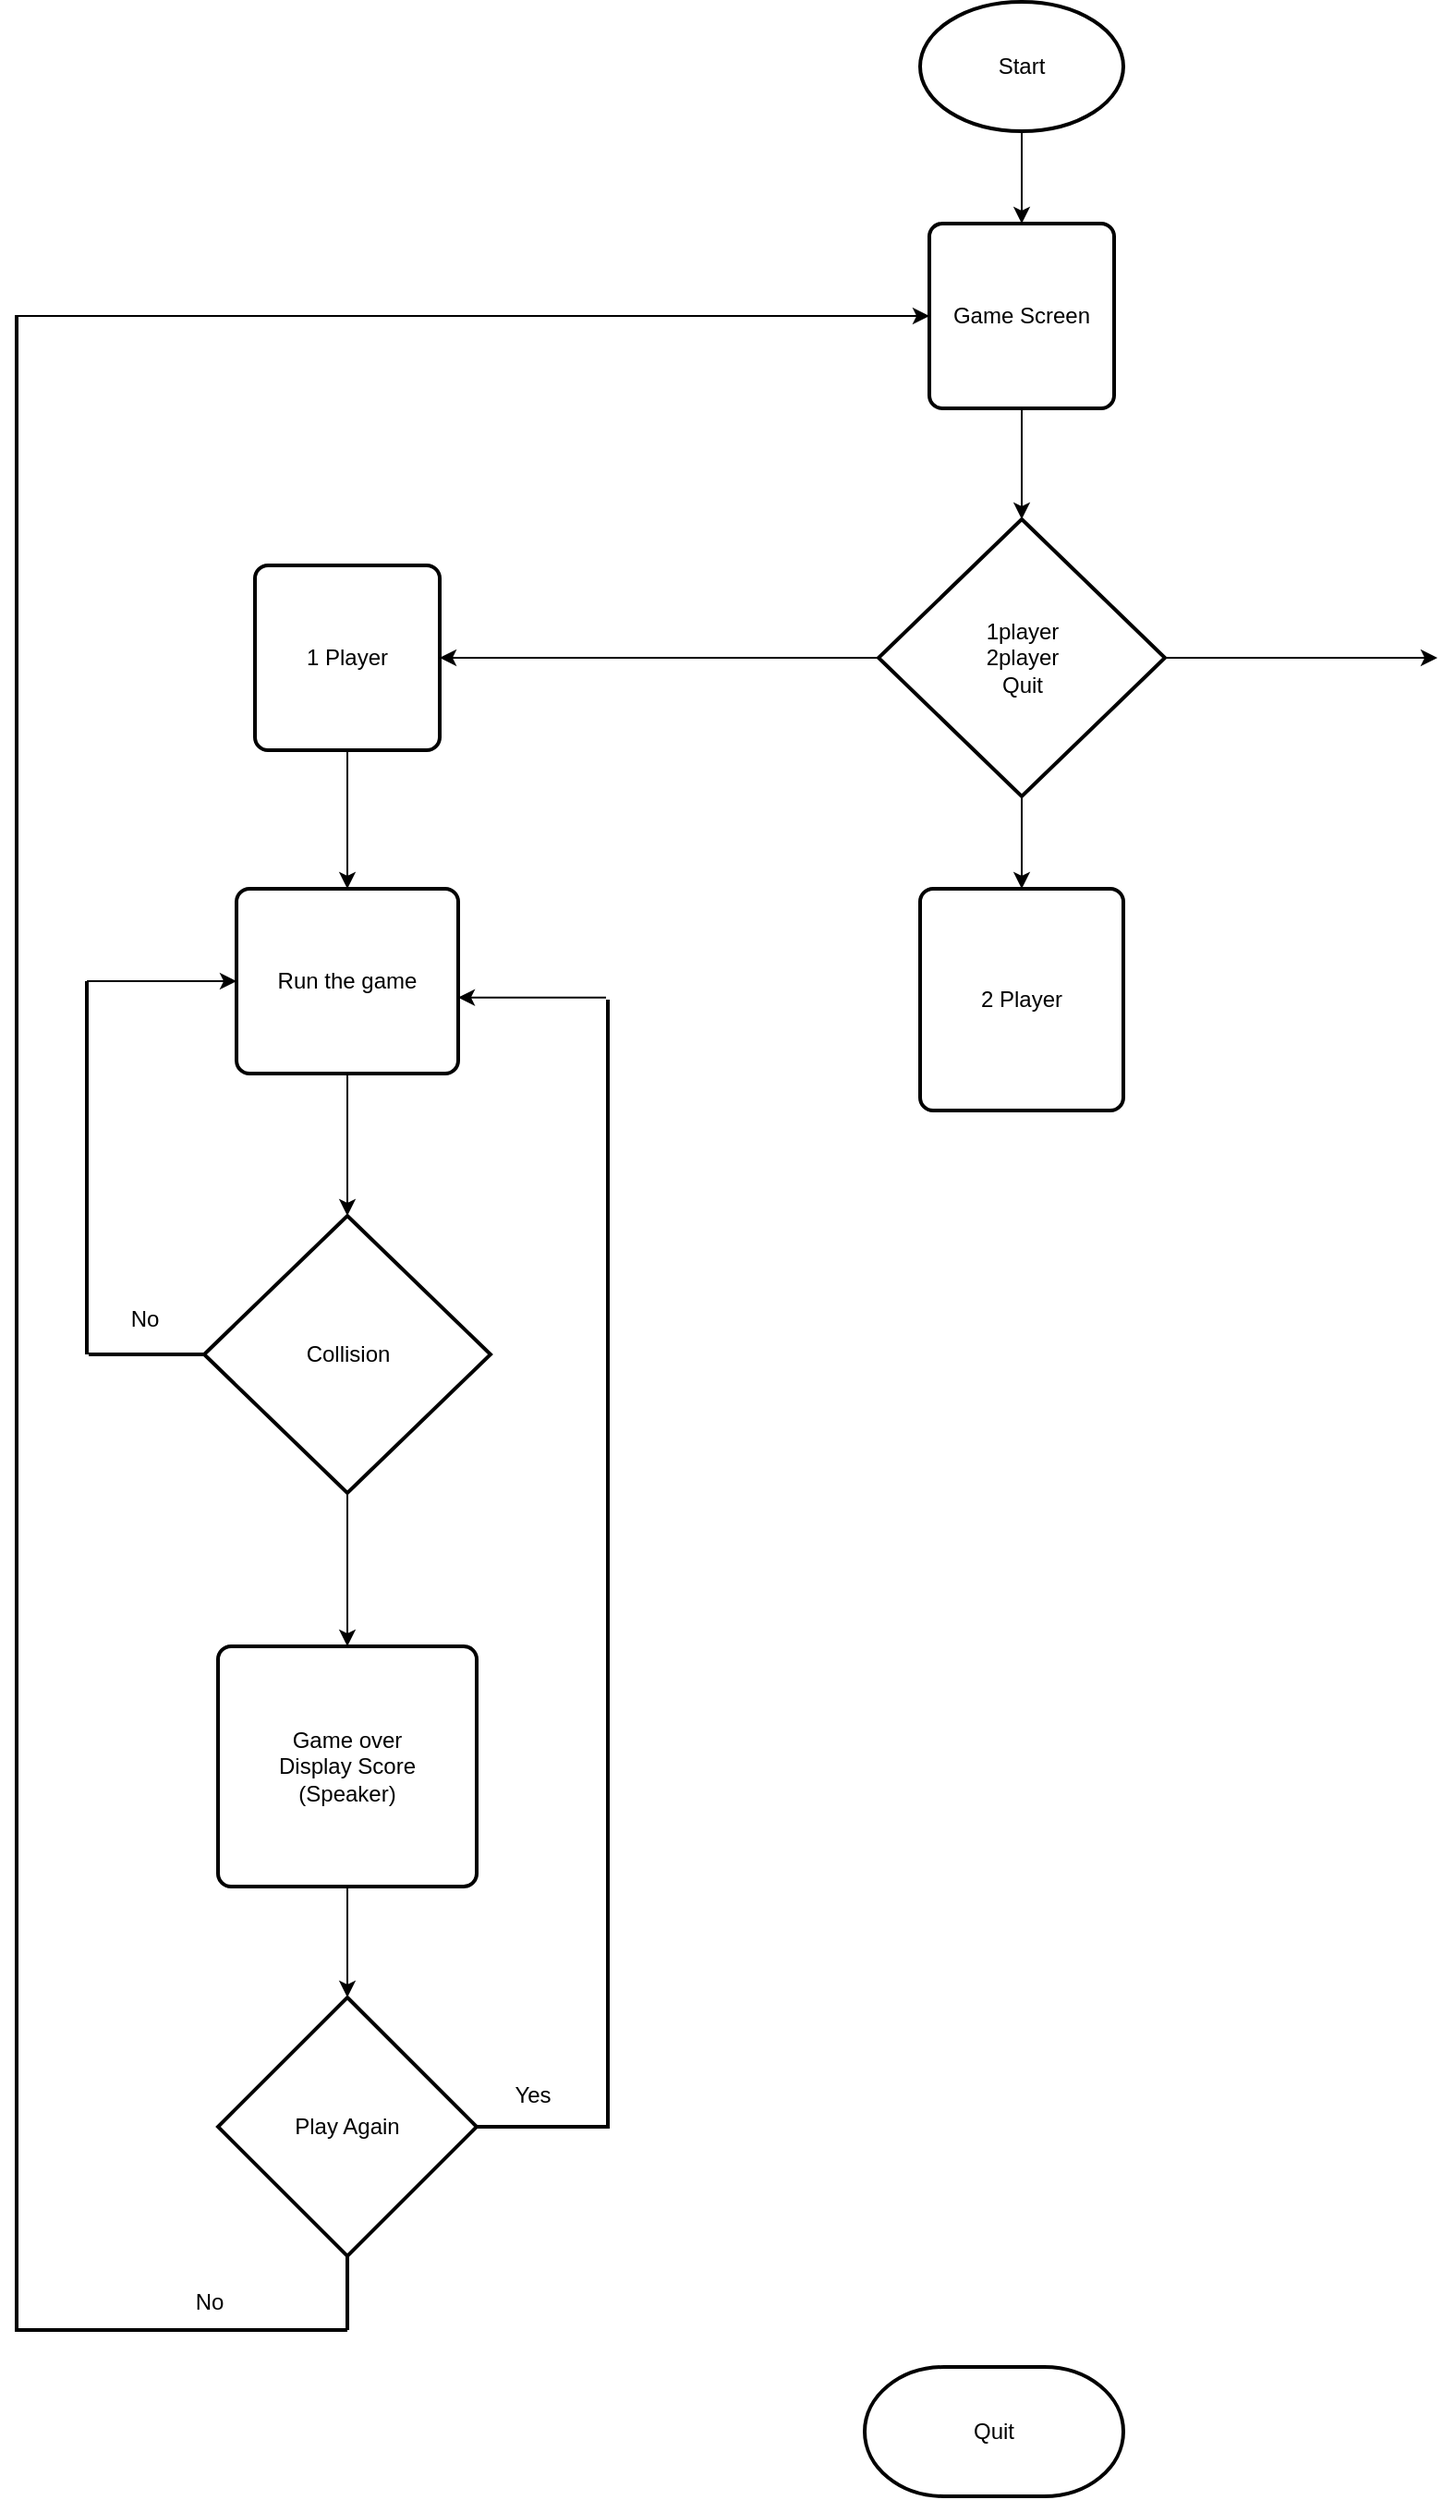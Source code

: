 <mxfile version="24.7.7">
  <diagram id="C5RBs43oDa-KdzZeNtuy" name="Page-1">
    <mxGraphModel dx="2580" dy="1382" grid="1" gridSize="10" guides="1" tooltips="1" connect="1" arrows="1" fold="1" page="1" pageScale="1" pageWidth="2339" pageHeight="3300" math="0" shadow="0">
      <root>
        <mxCell id="WIyWlLk6GJQsqaUBKTNV-0" />
        <mxCell id="WIyWlLk6GJQsqaUBKTNV-1" parent="WIyWlLk6GJQsqaUBKTNV-0" />
        <mxCell id="38oo2TJcjjMxT0UDTYOd-2" value="" style="edgeStyle=orthogonalEdgeStyle;rounded=0;orthogonalLoop=1;jettySize=auto;html=1;" edge="1" parent="WIyWlLk6GJQsqaUBKTNV-1" source="38oo2TJcjjMxT0UDTYOd-0">
          <mxGeometry relative="1" as="geometry">
            <mxPoint x="1269" y="200" as="targetPoint" />
          </mxGeometry>
        </mxCell>
        <mxCell id="38oo2TJcjjMxT0UDTYOd-0" value="Start" style="strokeWidth=2;html=1;shape=mxgraph.flowchart.start_1;whiteSpace=wrap;" vertex="1" parent="WIyWlLk6GJQsqaUBKTNV-1">
          <mxGeometry x="1214" y="80" width="110" height="70" as="geometry" />
        </mxCell>
        <mxCell id="38oo2TJcjjMxT0UDTYOd-5" value="" style="edgeStyle=orthogonalEdgeStyle;rounded=0;orthogonalLoop=1;jettySize=auto;html=1;" edge="1" parent="WIyWlLk6GJQsqaUBKTNV-1" source="38oo2TJcjjMxT0UDTYOd-3" target="38oo2TJcjjMxT0UDTYOd-4">
          <mxGeometry relative="1" as="geometry" />
        </mxCell>
        <mxCell id="38oo2TJcjjMxT0UDTYOd-3" value="Game Screen" style="rounded=1;whiteSpace=wrap;html=1;absoluteArcSize=1;arcSize=14;strokeWidth=2;" vertex="1" parent="WIyWlLk6GJQsqaUBKTNV-1">
          <mxGeometry x="1219" y="200" width="100" height="100" as="geometry" />
        </mxCell>
        <mxCell id="38oo2TJcjjMxT0UDTYOd-9" value="" style="edgeStyle=orthogonalEdgeStyle;rounded=0;orthogonalLoop=1;jettySize=auto;html=1;" edge="1" parent="WIyWlLk6GJQsqaUBKTNV-1" source="38oo2TJcjjMxT0UDTYOd-4">
          <mxGeometry relative="1" as="geometry">
            <mxPoint x="1269" y="560" as="targetPoint" />
          </mxGeometry>
        </mxCell>
        <mxCell id="38oo2TJcjjMxT0UDTYOd-12" style="edgeStyle=orthogonalEdgeStyle;rounded=0;orthogonalLoop=1;jettySize=auto;html=1;entryX=1;entryY=0.5;entryDx=0;entryDy=0;" edge="1" parent="WIyWlLk6GJQsqaUBKTNV-1" source="38oo2TJcjjMxT0UDTYOd-4" target="38oo2TJcjjMxT0UDTYOd-11">
          <mxGeometry relative="1" as="geometry">
            <mxPoint x="1024" y="435" as="targetPoint" />
          </mxGeometry>
        </mxCell>
        <mxCell id="38oo2TJcjjMxT0UDTYOd-4" value="1player&lt;div&gt;2player&lt;/div&gt;&lt;div&gt;Quit&lt;/div&gt;" style="strokeWidth=2;html=1;shape=mxgraph.flowchart.decision;whiteSpace=wrap;" vertex="1" parent="WIyWlLk6GJQsqaUBKTNV-1">
          <mxGeometry x="1191.5" y="360" width="155" height="150" as="geometry" />
        </mxCell>
        <mxCell id="38oo2TJcjjMxT0UDTYOd-7" style="edgeStyle=orthogonalEdgeStyle;rounded=0;orthogonalLoop=1;jettySize=auto;html=1;exitX=1;exitY=0.5;exitDx=0;exitDy=0;exitPerimeter=0;entryX=0;entryY=0.5;entryDx=0;entryDy=0;entryPerimeter=0;" edge="1" parent="WIyWlLk6GJQsqaUBKTNV-1" source="38oo2TJcjjMxT0UDTYOd-4">
          <mxGeometry relative="1" as="geometry">
            <mxPoint x="1494" y="435" as="targetPoint" />
          </mxGeometry>
        </mxCell>
        <mxCell id="38oo2TJcjjMxT0UDTYOd-10" value="2 Player" style="rounded=1;whiteSpace=wrap;html=1;absoluteArcSize=1;arcSize=14;strokeWidth=2;" vertex="1" parent="WIyWlLk6GJQsqaUBKTNV-1">
          <mxGeometry x="1214" y="560" width="110" height="120" as="geometry" />
        </mxCell>
        <mxCell id="38oo2TJcjjMxT0UDTYOd-14" style="edgeStyle=orthogonalEdgeStyle;rounded=0;orthogonalLoop=1;jettySize=auto;html=1;entryX=0.5;entryY=0;entryDx=0;entryDy=0;" edge="1" parent="WIyWlLk6GJQsqaUBKTNV-1" source="38oo2TJcjjMxT0UDTYOd-11">
          <mxGeometry relative="1" as="geometry">
            <mxPoint x="904" y="560" as="targetPoint" />
          </mxGeometry>
        </mxCell>
        <mxCell id="38oo2TJcjjMxT0UDTYOd-11" value="1 Player" style="rounded=1;whiteSpace=wrap;html=1;absoluteArcSize=1;arcSize=14;strokeWidth=2;" vertex="1" parent="WIyWlLk6GJQsqaUBKTNV-1">
          <mxGeometry x="854" y="385" width="100" height="100" as="geometry" />
        </mxCell>
        <mxCell id="38oo2TJcjjMxT0UDTYOd-18" value="" style="edgeStyle=orthogonalEdgeStyle;rounded=0;orthogonalLoop=1;jettySize=auto;html=1;" edge="1" parent="WIyWlLk6GJQsqaUBKTNV-1" source="38oo2TJcjjMxT0UDTYOd-15" target="38oo2TJcjjMxT0UDTYOd-17">
          <mxGeometry relative="1" as="geometry" />
        </mxCell>
        <mxCell id="38oo2TJcjjMxT0UDTYOd-15" value="Run the game" style="rounded=1;whiteSpace=wrap;html=1;absoluteArcSize=1;arcSize=14;strokeWidth=2;" vertex="1" parent="WIyWlLk6GJQsqaUBKTNV-1">
          <mxGeometry x="844" y="560" width="120" height="100" as="geometry" />
        </mxCell>
        <mxCell id="38oo2TJcjjMxT0UDTYOd-37" style="edgeStyle=orthogonalEdgeStyle;rounded=0;orthogonalLoop=1;jettySize=auto;html=1;entryX=0.5;entryY=0;entryDx=0;entryDy=0;" edge="1" parent="WIyWlLk6GJQsqaUBKTNV-1" source="38oo2TJcjjMxT0UDTYOd-17" target="38oo2TJcjjMxT0UDTYOd-36">
          <mxGeometry relative="1" as="geometry" />
        </mxCell>
        <mxCell id="38oo2TJcjjMxT0UDTYOd-17" value="Collision" style="strokeWidth=2;html=1;shape=mxgraph.flowchart.decision;whiteSpace=wrap;" vertex="1" parent="WIyWlLk6GJQsqaUBKTNV-1">
          <mxGeometry x="826.5" y="737" width="155" height="150" as="geometry" />
        </mxCell>
        <mxCell id="38oo2TJcjjMxT0UDTYOd-35" value="Quit" style="strokeWidth=2;html=1;shape=mxgraph.flowchart.terminator;whiteSpace=wrap;" vertex="1" parent="WIyWlLk6GJQsqaUBKTNV-1">
          <mxGeometry x="1184" y="1360" width="140" height="70" as="geometry" />
        </mxCell>
        <mxCell id="38oo2TJcjjMxT0UDTYOd-40" value="" style="edgeStyle=orthogonalEdgeStyle;rounded=0;orthogonalLoop=1;jettySize=auto;html=1;" edge="1" parent="WIyWlLk6GJQsqaUBKTNV-1" source="38oo2TJcjjMxT0UDTYOd-36" target="38oo2TJcjjMxT0UDTYOd-39">
          <mxGeometry relative="1" as="geometry" />
        </mxCell>
        <mxCell id="38oo2TJcjjMxT0UDTYOd-36" value="Game over&lt;br&gt;Display Score&lt;div&gt;(Speaker)&lt;/div&gt;" style="rounded=1;whiteSpace=wrap;html=1;absoluteArcSize=1;arcSize=14;strokeWidth=2;" vertex="1" parent="WIyWlLk6GJQsqaUBKTNV-1">
          <mxGeometry x="834" y="970" width="140" height="130" as="geometry" />
        </mxCell>
        <mxCell id="38oo2TJcjjMxT0UDTYOd-39" value="Play Again" style="strokeWidth=2;html=1;shape=mxgraph.flowchart.decision;whiteSpace=wrap;" vertex="1" parent="WIyWlLk6GJQsqaUBKTNV-1">
          <mxGeometry x="834" y="1160" width="140" height="140" as="geometry" />
        </mxCell>
        <mxCell id="38oo2TJcjjMxT0UDTYOd-55" value="" style="group" vertex="1" connectable="0" parent="WIyWlLk6GJQsqaUBKTNV-1">
          <mxGeometry x="758" y="610" width="68.5" height="207" as="geometry" />
        </mxCell>
        <mxCell id="38oo2TJcjjMxT0UDTYOd-29" value="" style="line;strokeWidth=2;html=1;" vertex="1" parent="38oo2TJcjjMxT0UDTYOd-55">
          <mxGeometry x="6" y="197" width="62.5" height="10" as="geometry" />
        </mxCell>
        <mxCell id="38oo2TJcjjMxT0UDTYOd-30" value="" style="line;strokeWidth=2;direction=south;html=1;" vertex="1" parent="38oo2TJcjjMxT0UDTYOd-55">
          <mxGeometry width="10" height="202" as="geometry" />
        </mxCell>
        <mxCell id="38oo2TJcjjMxT0UDTYOd-32" value="" style="endArrow=classic;html=1;rounded=0;entryX=0;entryY=0.5;entryDx=0;entryDy=0;exitX=0;exitY=0.5;exitDx=0;exitDy=0;exitPerimeter=0;" edge="1" parent="38oo2TJcjjMxT0UDTYOd-55" source="38oo2TJcjjMxT0UDTYOd-30" target="38oo2TJcjjMxT0UDTYOd-15">
          <mxGeometry width="50" height="50" relative="1" as="geometry">
            <mxPoint x="6" y="10" as="sourcePoint" />
            <mxPoint x="56" y="-40" as="targetPoint" />
          </mxGeometry>
        </mxCell>
        <mxCell id="38oo2TJcjjMxT0UDTYOd-33" value="No" style="text;html=1;align=center;verticalAlign=middle;resizable=0;points=[];autosize=1;strokeColor=none;fillColor=none;" vertex="1" parent="38oo2TJcjjMxT0UDTYOd-55">
          <mxGeometry x="16" y="168" width="40" height="30" as="geometry" />
        </mxCell>
        <mxCell id="38oo2TJcjjMxT0UDTYOd-56" value="" style="group" vertex="1" connectable="0" parent="WIyWlLk6GJQsqaUBKTNV-1">
          <mxGeometry x="964" y="618.82" width="86" height="616.18" as="geometry" />
        </mxCell>
        <mxCell id="38oo2TJcjjMxT0UDTYOd-44" value="Yes" style="text;html=1;align=center;verticalAlign=middle;resizable=0;points=[];autosize=1;strokeColor=none;fillColor=none;" vertex="1" parent="38oo2TJcjjMxT0UDTYOd-56">
          <mxGeometry x="20" y="579.18" width="40" height="30" as="geometry" />
        </mxCell>
        <mxCell id="38oo2TJcjjMxT0UDTYOd-54" value="" style="group" vertex="1" connectable="0" parent="38oo2TJcjjMxT0UDTYOd-56">
          <mxGeometry width="86" height="616.18" as="geometry" />
        </mxCell>
        <mxCell id="38oo2TJcjjMxT0UDTYOd-41" value="" style="line;strokeWidth=2;html=1;" vertex="1" parent="38oo2TJcjjMxT0UDTYOd-54">
          <mxGeometry x="10" y="606.18" width="70" height="10" as="geometry" />
        </mxCell>
        <mxCell id="38oo2TJcjjMxT0UDTYOd-42" value="" style="line;strokeWidth=2;direction=south;html=1;" vertex="1" parent="38oo2TJcjjMxT0UDTYOd-54">
          <mxGeometry x="76" y="1.18" width="10" height="611" as="geometry" />
        </mxCell>
        <mxCell id="38oo2TJcjjMxT0UDTYOd-43" value="" style="endArrow=classic;html=1;rounded=0;" edge="1" parent="38oo2TJcjjMxT0UDTYOd-54">
          <mxGeometry width="50" height="50" relative="1" as="geometry">
            <mxPoint x="80" as="sourcePoint" />
            <mxPoint as="targetPoint" />
          </mxGeometry>
        </mxCell>
        <mxCell id="38oo2TJcjjMxT0UDTYOd-57" value="" style="group" vertex="1" connectable="0" parent="WIyWlLk6GJQsqaUBKTNV-1">
          <mxGeometry x="720" y="250" width="189" height="1095" as="geometry" />
        </mxCell>
        <mxCell id="38oo2TJcjjMxT0UDTYOd-52" value="No" style="text;html=1;align=center;verticalAlign=middle;resizable=0;points=[];autosize=1;strokeColor=none;fillColor=none;" vertex="1" parent="38oo2TJcjjMxT0UDTYOd-57">
          <mxGeometry x="89" y="1060" width="40" height="30" as="geometry" />
        </mxCell>
        <mxCell id="38oo2TJcjjMxT0UDTYOd-53" value="" style="group" vertex="1" connectable="0" parent="38oo2TJcjjMxT0UDTYOd-57">
          <mxGeometry width="189" height="1095" as="geometry" />
        </mxCell>
        <mxCell id="38oo2TJcjjMxT0UDTYOd-46" value="" style="line;strokeWidth=2;direction=south;html=1;" vertex="1" parent="38oo2TJcjjMxT0UDTYOd-53">
          <mxGeometry x="179" y="1050" width="10" height="40" as="geometry" />
        </mxCell>
        <mxCell id="38oo2TJcjjMxT0UDTYOd-48" value="" style="line;strokeWidth=2;html=1;" vertex="1" parent="38oo2TJcjjMxT0UDTYOd-53">
          <mxGeometry x="4" y="1085" width="180" height="10" as="geometry" />
        </mxCell>
        <mxCell id="38oo2TJcjjMxT0UDTYOd-49" value="" style="line;strokeWidth=2;direction=south;html=1;" vertex="1" parent="38oo2TJcjjMxT0UDTYOd-53">
          <mxGeometry width="10" height="1090" as="geometry" />
        </mxCell>
        <mxCell id="38oo2TJcjjMxT0UDTYOd-51" value="" style="endArrow=classic;html=1;rounded=0;entryX=0;entryY=0.5;entryDx=0;entryDy=0;" edge="1" parent="38oo2TJcjjMxT0UDTYOd-53" target="38oo2TJcjjMxT0UDTYOd-3">
          <mxGeometry width="50" height="50" relative="1" as="geometry">
            <mxPoint x="4" as="sourcePoint" />
            <mxPoint x="54" y="-50" as="targetPoint" />
          </mxGeometry>
        </mxCell>
      </root>
    </mxGraphModel>
  </diagram>
</mxfile>

